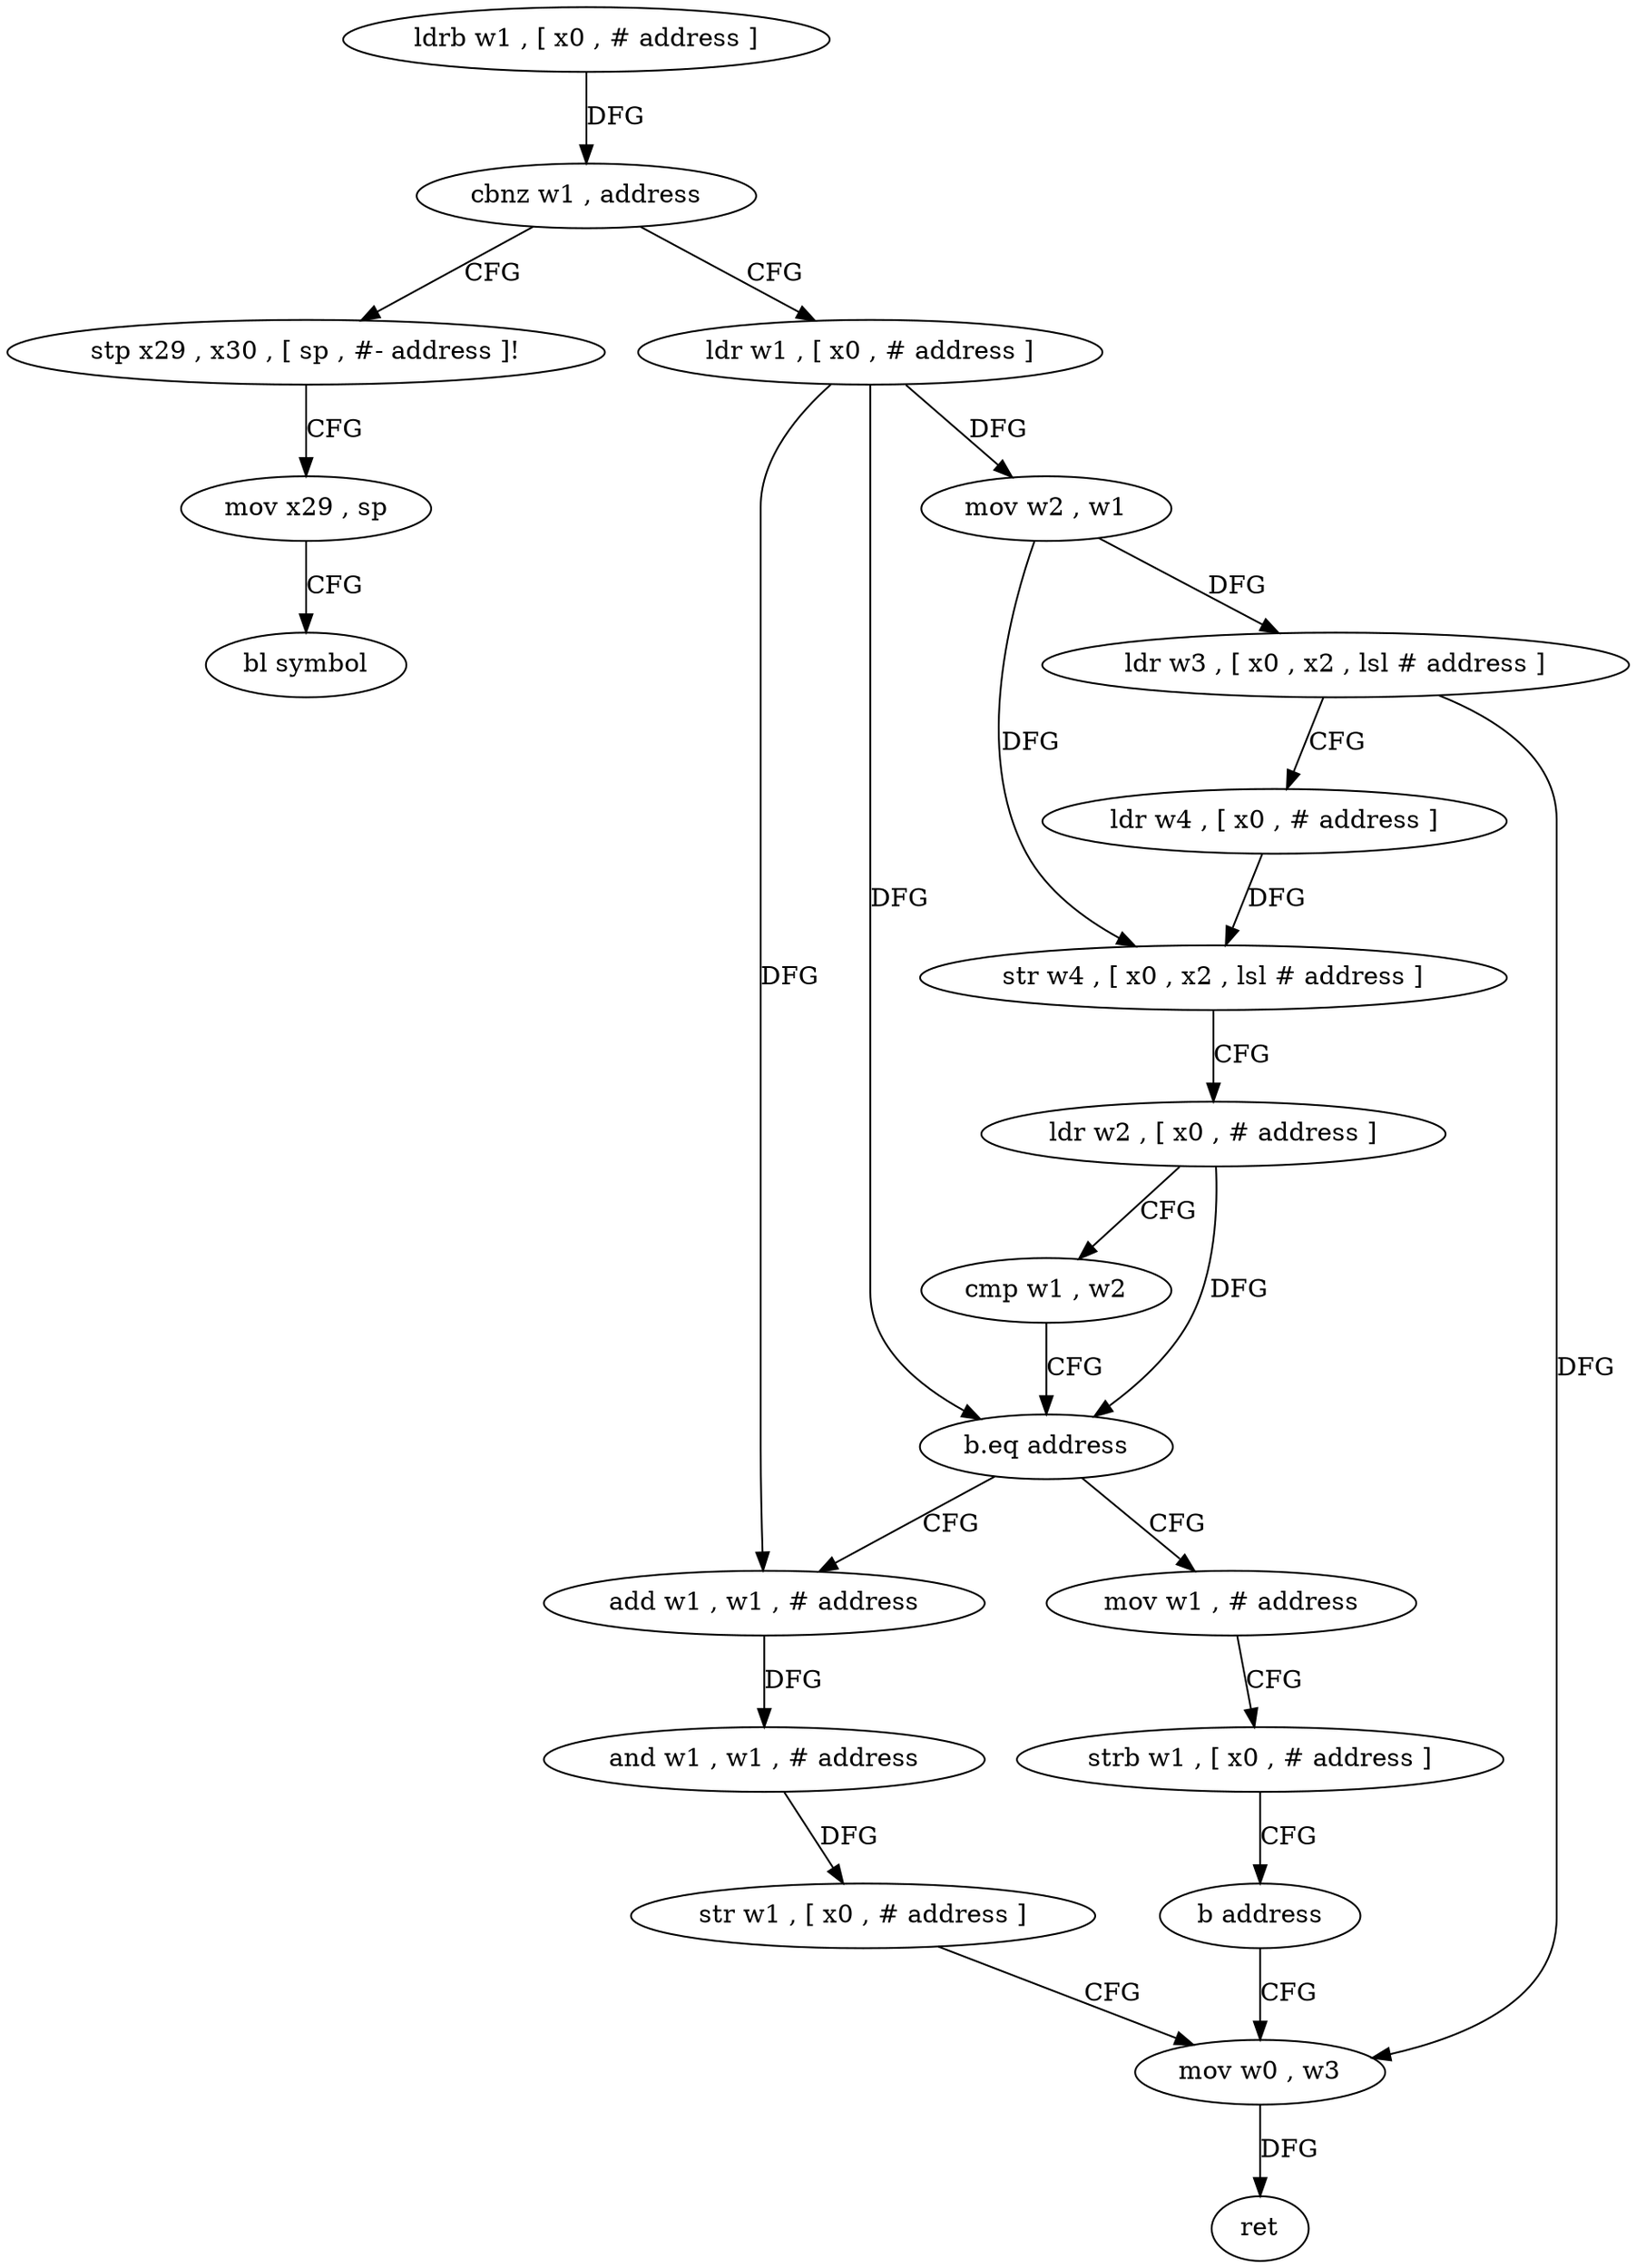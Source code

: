 digraph "func" {
"4286720" [label = "ldrb w1 , [ x0 , # address ]" ]
"4286724" [label = "cbnz w1 , address" ]
"4286780" [label = "stp x29 , x30 , [ sp , #- address ]!" ]
"4286728" [label = "ldr w1 , [ x0 , # address ]" ]
"4286784" [label = "mov x29 , sp" ]
"4286788" [label = "bl symbol" ]
"4286732" [label = "mov w2 , w1" ]
"4286736" [label = "ldr w3 , [ x0 , x2 , lsl # address ]" ]
"4286740" [label = "ldr w4 , [ x0 , # address ]" ]
"4286744" [label = "str w4 , [ x0 , x2 , lsl # address ]" ]
"4286748" [label = "ldr w2 , [ x0 , # address ]" ]
"4286752" [label = "cmp w1 , w2" ]
"4286756" [label = "b.eq address" ]
"4286792" [label = "mov w1 , # address" ]
"4286760" [label = "add w1 , w1 , # address" ]
"4286796" [label = "strb w1 , [ x0 , # address ]" ]
"4286800" [label = "b address" ]
"4286772" [label = "mov w0 , w3" ]
"4286764" [label = "and w1 , w1 , # address" ]
"4286768" [label = "str w1 , [ x0 , # address ]" ]
"4286776" [label = "ret" ]
"4286720" -> "4286724" [ label = "DFG" ]
"4286724" -> "4286780" [ label = "CFG" ]
"4286724" -> "4286728" [ label = "CFG" ]
"4286780" -> "4286784" [ label = "CFG" ]
"4286728" -> "4286732" [ label = "DFG" ]
"4286728" -> "4286756" [ label = "DFG" ]
"4286728" -> "4286760" [ label = "DFG" ]
"4286784" -> "4286788" [ label = "CFG" ]
"4286732" -> "4286736" [ label = "DFG" ]
"4286732" -> "4286744" [ label = "DFG" ]
"4286736" -> "4286740" [ label = "CFG" ]
"4286736" -> "4286772" [ label = "DFG" ]
"4286740" -> "4286744" [ label = "DFG" ]
"4286744" -> "4286748" [ label = "CFG" ]
"4286748" -> "4286752" [ label = "CFG" ]
"4286748" -> "4286756" [ label = "DFG" ]
"4286752" -> "4286756" [ label = "CFG" ]
"4286756" -> "4286792" [ label = "CFG" ]
"4286756" -> "4286760" [ label = "CFG" ]
"4286792" -> "4286796" [ label = "CFG" ]
"4286760" -> "4286764" [ label = "DFG" ]
"4286796" -> "4286800" [ label = "CFG" ]
"4286800" -> "4286772" [ label = "CFG" ]
"4286772" -> "4286776" [ label = "DFG" ]
"4286764" -> "4286768" [ label = "DFG" ]
"4286768" -> "4286772" [ label = "CFG" ]
}
